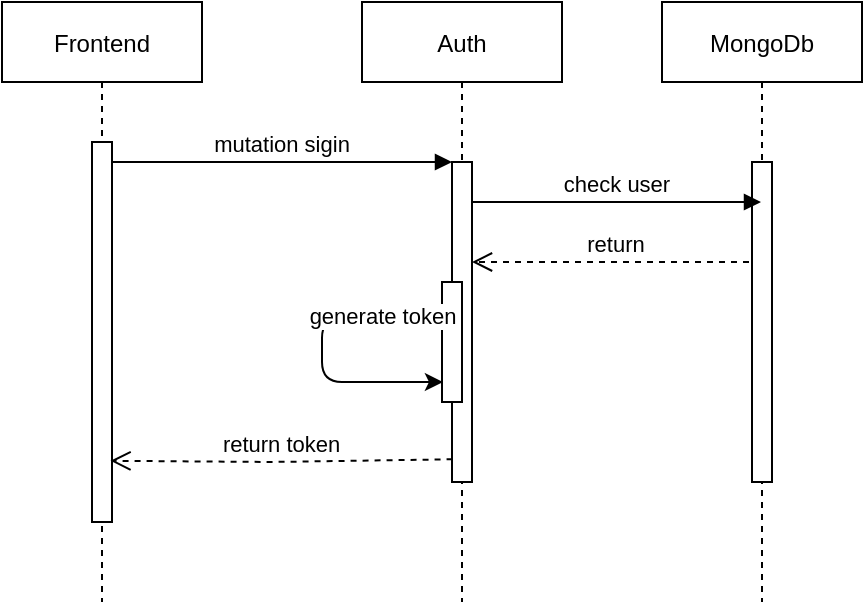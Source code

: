 <mxfile version="13.6.5" type="github">
  <diagram id="kgpKYQtTHZ0yAKxKKP6v" name="Page-1">
    <mxGraphModel dx="983" dy="492" grid="1" gridSize="10" guides="1" tooltips="1" connect="1" arrows="1" fold="1" page="1" pageScale="1" pageWidth="850" pageHeight="1100" math="0" shadow="0">
      <root>
        <mxCell id="0" />
        <mxCell id="1" parent="0" />
        <mxCell id="3nuBFxr9cyL0pnOWT2aG-1" value="Frontend" style="shape=umlLifeline;perimeter=lifelinePerimeter;container=1;collapsible=0;recursiveResize=0;rounded=0;shadow=0;strokeWidth=1;" parent="1" vertex="1">
          <mxGeometry x="120" y="80" width="100" height="300" as="geometry" />
        </mxCell>
        <mxCell id="3nuBFxr9cyL0pnOWT2aG-2" value="" style="points=[];perimeter=orthogonalPerimeter;rounded=0;shadow=0;strokeWidth=1;" parent="3nuBFxr9cyL0pnOWT2aG-1" vertex="1">
          <mxGeometry x="45" y="70" width="10" height="190" as="geometry" />
        </mxCell>
        <mxCell id="3nuBFxr9cyL0pnOWT2aG-5" value="Auth" style="shape=umlLifeline;perimeter=lifelinePerimeter;container=1;collapsible=0;recursiveResize=0;rounded=0;shadow=0;strokeWidth=1;" parent="1" vertex="1">
          <mxGeometry x="300" y="80" width="100" height="300" as="geometry" />
        </mxCell>
        <mxCell id="3nuBFxr9cyL0pnOWT2aG-6" value="" style="points=[];perimeter=orthogonalPerimeter;rounded=0;shadow=0;strokeWidth=1;" parent="3nuBFxr9cyL0pnOWT2aG-5" vertex="1">
          <mxGeometry x="45" y="80" width="10" height="160" as="geometry" />
        </mxCell>
        <mxCell id="3nuBFxr9cyL0pnOWT2aG-7" value="return" style="verticalAlign=bottom;endArrow=open;dashed=1;endSize=8;shadow=0;strokeWidth=1;" parent="1" source="4sDSHKbovTjk77VVg1Wd-1" target="3nuBFxr9cyL0pnOWT2aG-6" edge="1">
          <mxGeometry relative="1" as="geometry">
            <mxPoint x="370" y="280" as="targetPoint" />
            <Array as="points">
              <mxPoint x="420" y="210" />
            </Array>
          </mxGeometry>
        </mxCell>
        <mxCell id="3nuBFxr9cyL0pnOWT2aG-8" value="mutation sigin" style="verticalAlign=bottom;endArrow=block;entryX=0;entryY=0;shadow=0;strokeWidth=1;" parent="1" source="3nuBFxr9cyL0pnOWT2aG-2" target="3nuBFxr9cyL0pnOWT2aG-6" edge="1">
          <mxGeometry relative="1" as="geometry">
            <mxPoint x="275" y="160" as="sourcePoint" />
          </mxGeometry>
        </mxCell>
        <mxCell id="4sDSHKbovTjk77VVg1Wd-1" value="MongoDb" style="shape=umlLifeline;perimeter=lifelinePerimeter;container=1;collapsible=0;recursiveResize=0;rounded=0;shadow=0;strokeWidth=1;" vertex="1" parent="1">
          <mxGeometry x="450" y="80" width="100" height="300" as="geometry" />
        </mxCell>
        <mxCell id="4sDSHKbovTjk77VVg1Wd-2" value="" style="points=[];perimeter=orthogonalPerimeter;rounded=0;shadow=0;strokeWidth=1;" vertex="1" parent="4sDSHKbovTjk77VVg1Wd-1">
          <mxGeometry x="45" y="80" width="10" height="160" as="geometry" />
        </mxCell>
        <mxCell id="4sDSHKbovTjk77VVg1Wd-3" value="check user" style="verticalAlign=bottom;endArrow=block;shadow=0;strokeWidth=1;" edge="1" parent="1" source="3nuBFxr9cyL0pnOWT2aG-6" target="4sDSHKbovTjk77VVg1Wd-1">
          <mxGeometry relative="1" as="geometry">
            <mxPoint x="360" y="180" as="sourcePoint" />
            <mxPoint x="450" y="180" as="targetPoint" />
            <Array as="points">
              <mxPoint x="450" y="180" />
            </Array>
          </mxGeometry>
        </mxCell>
        <mxCell id="4sDSHKbovTjk77VVg1Wd-5" value="" style="points=[];perimeter=orthogonalPerimeter;rounded=0;shadow=0;strokeWidth=1;" vertex="1" parent="1">
          <mxGeometry x="340" y="220" width="10" height="60" as="geometry" />
        </mxCell>
        <mxCell id="4sDSHKbovTjk77VVg1Wd-6" value="" style="endArrow=classic;html=1;entryX=0.045;entryY=0.834;entryDx=0;entryDy=0;entryPerimeter=0;" edge="1" parent="1" source="4sDSHKbovTjk77VVg1Wd-5" target="4sDSHKbovTjk77VVg1Wd-5">
          <mxGeometry width="50" height="50" relative="1" as="geometry">
            <mxPoint x="350" y="260" as="sourcePoint" />
            <mxPoint x="300" y="310" as="targetPoint" />
            <Array as="points">
              <mxPoint x="280" y="238" />
              <mxPoint x="280" y="270" />
            </Array>
          </mxGeometry>
        </mxCell>
        <mxCell id="4sDSHKbovTjk77VVg1Wd-7" value="generate token" style="edgeLabel;html=1;align=center;verticalAlign=middle;resizable=0;points=[];" vertex="1" connectable="0" parent="4sDSHKbovTjk77VVg1Wd-6">
          <mxGeometry x="-0.599" y="-1" relative="1" as="geometry">
            <mxPoint as="offset" />
          </mxGeometry>
        </mxCell>
        <mxCell id="4sDSHKbovTjk77VVg1Wd-9" value="return token" style="verticalAlign=bottom;endArrow=open;dashed=1;endSize=8;shadow=0;strokeWidth=1;exitX=0.028;exitY=0.929;exitDx=0;exitDy=0;exitPerimeter=0;entryX=0.924;entryY=0.839;entryDx=0;entryDy=0;entryPerimeter=0;" edge="1" parent="1" source="3nuBFxr9cyL0pnOWT2aG-6" target="3nuBFxr9cyL0pnOWT2aG-2">
          <mxGeometry relative="1" as="geometry">
            <mxPoint x="190" y="310" as="targetPoint" />
            <mxPoint x="334.5" y="310" as="sourcePoint" />
            <Array as="points">
              <mxPoint x="255" y="310" />
            </Array>
          </mxGeometry>
        </mxCell>
      </root>
    </mxGraphModel>
  </diagram>
</mxfile>
